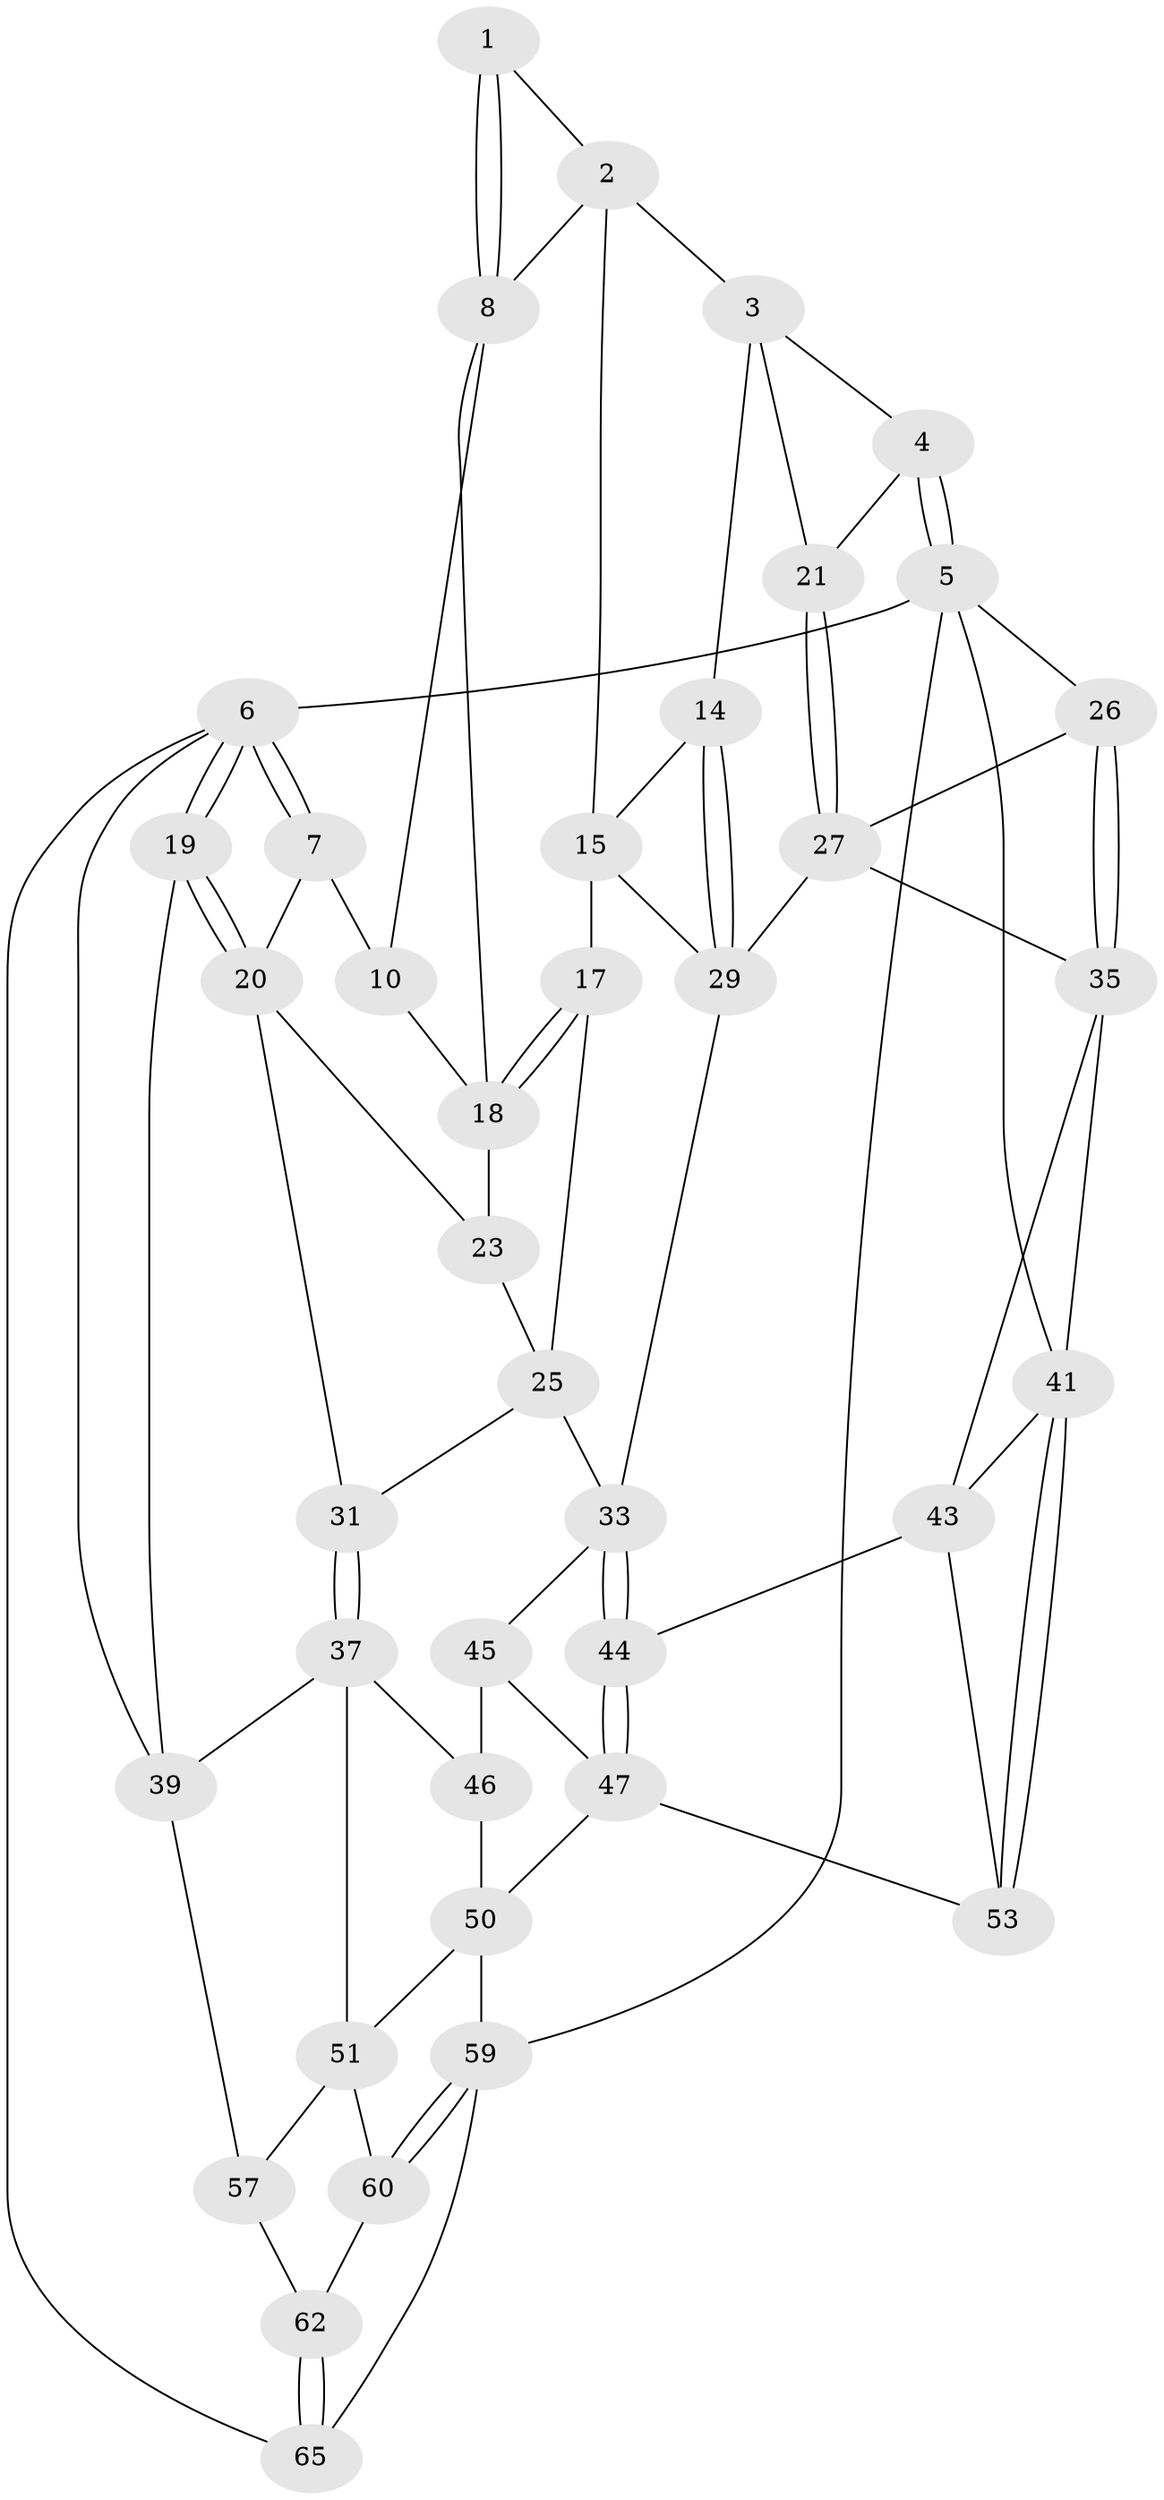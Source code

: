 // Generated by graph-tools (version 1.1) at 2025/24/03/03/25 07:24:33]
// undirected, 40 vertices, 86 edges
graph export_dot {
graph [start="1"]
  node [color=gray90,style=filled];
  1 [pos="+0.5729465489441199+0"];
  2 [pos="+0.7187182450557147+0",super="+12"];
  3 [pos="+0.7905521356709131+0",super="+13"];
  4 [pos="+0.9293246384538555+0"];
  5 [pos="+1+0",super="+40"];
  6 [pos="+0+0",super="+61"];
  7 [pos="+0.1884062968170938+0",super="+11"];
  8 [pos="+0.4740853956768121+0.03649344659069486",super="+9"];
  10 [pos="+0.2678994108192606+0.10588975289622743"];
  14 [pos="+0.6728741307635016+0.2646129199668947"];
  15 [pos="+0.6138269252006805+0.27813874307554715",super="+16"];
  17 [pos="+0.4445015069536745+0.23621352229770276"];
  18 [pos="+0.45091204911789196+0.16655124624796586",super="+22"];
  19 [pos="+0+0.2273920642185379"];
  20 [pos="+0+0.23419229972733693",super="+24"];
  21 [pos="+0.8204137973095891+0.25699808408953795"];
  23 [pos="+0.2938256571616076+0.20096707167028674"];
  25 [pos="+0.41221503681341815+0.24857042116437297",super="+30"];
  26 [pos="+1+0"];
  27 [pos="+0.8626608198654612+0.2934907906693857",super="+28"];
  29 [pos="+0.7865862764694374+0.4194929094150449",super="+32"];
  31 [pos="+0.22006841271420574+0.4623002341302471"];
  33 [pos="+0.5598774707406651+0.46535934236685866",super="+34"];
  35 [pos="+1+0.5461353705153924",super="+36"];
  37 [pos="+0.22294996047850565+0.476886993854777",super="+38"];
  39 [pos="+0+0.6266147268815592",super="+58"];
  41 [pos="+1+0.8904056549732834",super="+42"];
  43 [pos="+0.7139996106746543+0.5865560236168802",super="+52"];
  44 [pos="+0.6139947443470397+0.560598032031461"];
  45 [pos="+0.4576190176771437+0.4941815146541895",super="+48"];
  46 [pos="+0.32826837002139514+0.5114287517680005",super="+49"];
  47 [pos="+0.5527610827964685+0.7364777221231871",super="+54"];
  50 [pos="+0.3288513452777534+0.7491832897719796",super="+55"];
  51 [pos="+0.19731233383597369+0.7406762301858713",super="+56"];
  53 [pos="+0.6769131198213362+0.8195218025444939"];
  57 [pos="+0+0.7559209119466898"];
  59 [pos="+0.5068282308438695+1",super="+64"];
  60 [pos="+0.17559787252286546+0.8534469458176969"];
  62 [pos="+0.1493936530564925+0.8825248946475854",super="+63"];
  65 [pos="+0.26767766247317926+1",super="+66"];
  1 -- 2;
  1 -- 8;
  1 -- 8;
  2 -- 3;
  2 -- 8;
  2 -- 15;
  3 -- 4;
  3 -- 21;
  3 -- 14;
  4 -- 5;
  4 -- 5;
  4 -- 21;
  5 -- 6 [weight=2];
  5 -- 26;
  5 -- 41;
  5 -- 59;
  6 -- 7;
  6 -- 7;
  6 -- 19;
  6 -- 19;
  6 -- 65;
  6 -- 39;
  7 -- 10;
  7 -- 20;
  8 -- 10;
  8 -- 18;
  10 -- 18;
  14 -- 15;
  14 -- 29;
  14 -- 29;
  15 -- 17;
  15 -- 29;
  17 -- 18;
  17 -- 18;
  17 -- 25;
  18 -- 23;
  19 -- 20;
  19 -- 20;
  19 -- 39;
  20 -- 31;
  20 -- 23;
  21 -- 27;
  21 -- 27;
  23 -- 25;
  25 -- 31;
  25 -- 33;
  26 -- 27;
  26 -- 35;
  26 -- 35;
  27 -- 35;
  27 -- 29;
  29 -- 33;
  31 -- 37;
  31 -- 37;
  33 -- 44;
  33 -- 44;
  33 -- 45;
  35 -- 41;
  35 -- 43;
  37 -- 46;
  37 -- 51;
  37 -- 39;
  39 -- 57;
  41 -- 53;
  41 -- 53;
  41 -- 43;
  43 -- 44;
  43 -- 53;
  44 -- 47;
  44 -- 47;
  45 -- 46 [weight=2];
  45 -- 47;
  46 -- 50;
  47 -- 53;
  47 -- 50;
  50 -- 51;
  50 -- 59;
  51 -- 57;
  51 -- 60;
  57 -- 62;
  59 -- 60;
  59 -- 60;
  59 -- 65;
  60 -- 62;
  62 -- 65 [weight=2];
  62 -- 65;
}
